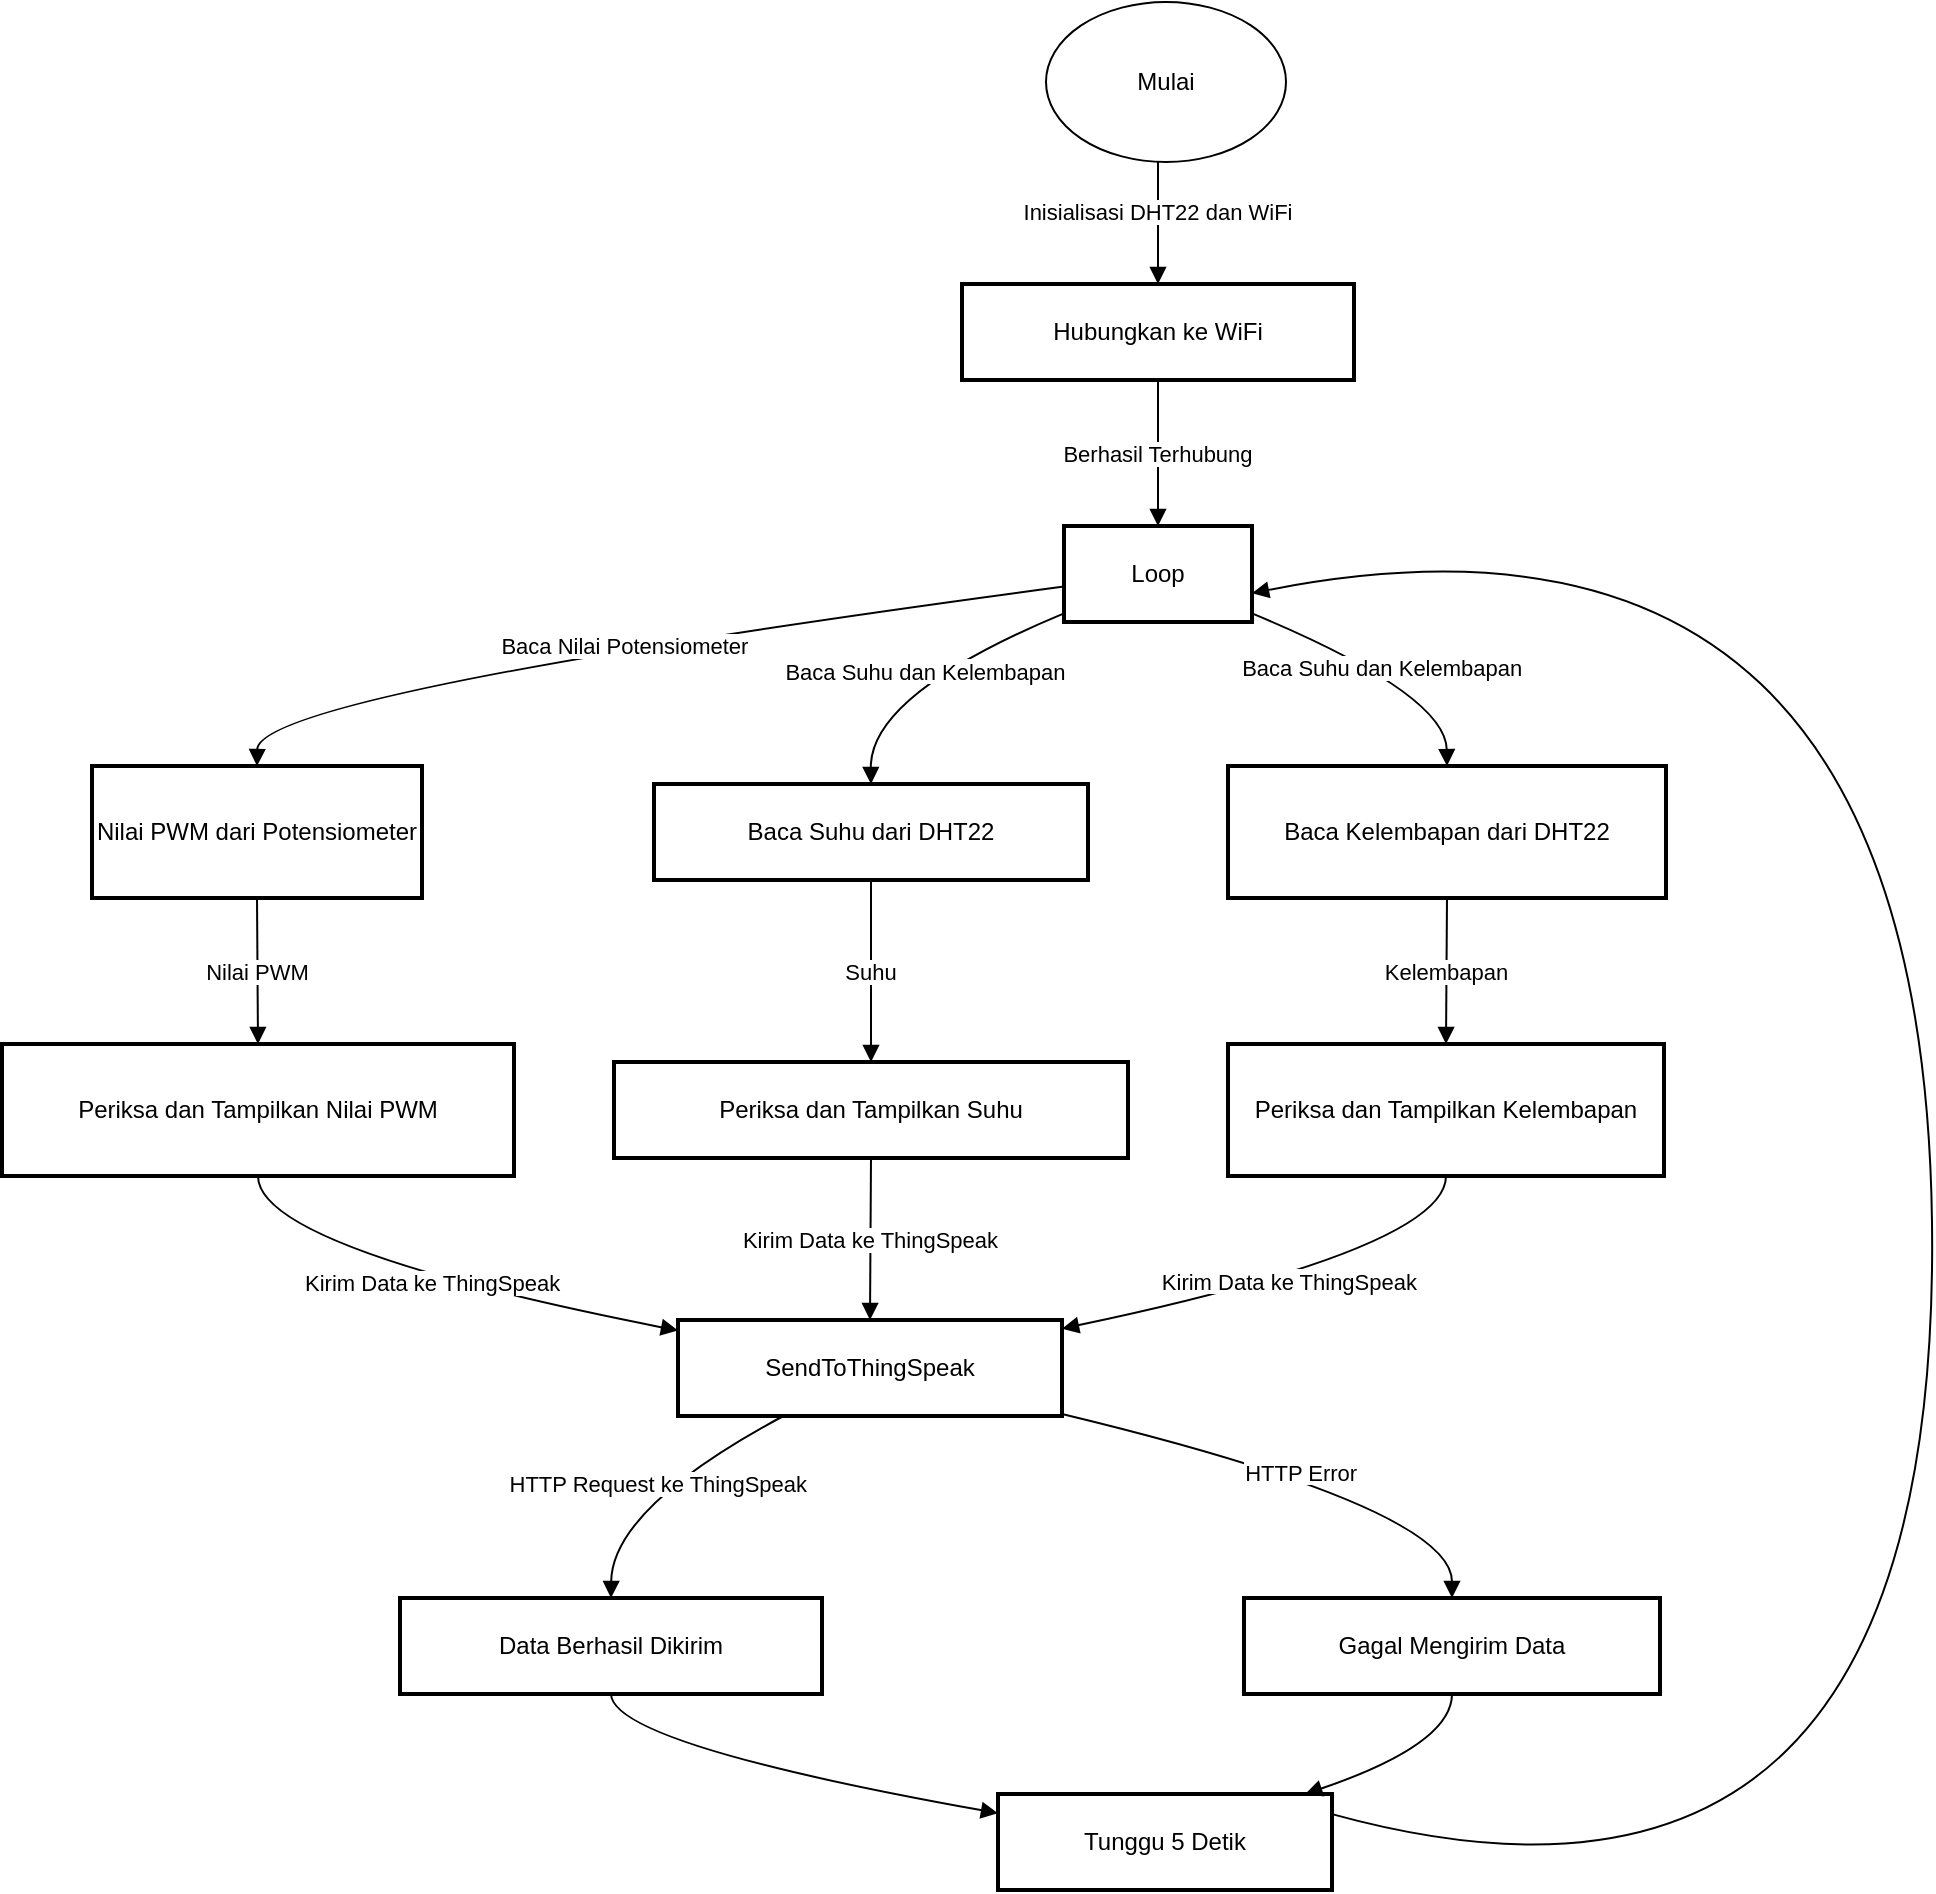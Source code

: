 <mxfile version="24.8.3">
  <diagram name="Page-1" id="6uHBdeOHLWCmVrJXcTNK">
    <mxGraphModel dx="1750" dy="870" grid="1" gridSize="10" guides="1" tooltips="1" connect="1" arrows="1" fold="1" page="1" pageScale="1" pageWidth="850" pageHeight="1100" math="0" shadow="0">
      <root>
        <mxCell id="0" />
        <mxCell id="1" parent="0" />
        <mxCell id="UMFaxZWtS9eFkiPG3K3e-2" value="Hubungkan ke WiFi" style="whiteSpace=wrap;strokeWidth=2;" vertex="1" parent="1">
          <mxGeometry x="500" y="141" width="196" height="48" as="geometry" />
        </mxCell>
        <mxCell id="UMFaxZWtS9eFkiPG3K3e-3" value="Loop" style="whiteSpace=wrap;strokeWidth=2;" vertex="1" parent="1">
          <mxGeometry x="551" y="262" width="94" height="48" as="geometry" />
        </mxCell>
        <mxCell id="UMFaxZWtS9eFkiPG3K3e-4" value="Nilai PWM dari Potensiometer" style="whiteSpace=wrap;strokeWidth=2;" vertex="1" parent="1">
          <mxGeometry x="65" y="382" width="165" height="66" as="geometry" />
        </mxCell>
        <mxCell id="UMFaxZWtS9eFkiPG3K3e-5" value="Baca Suhu dari DHT22" style="whiteSpace=wrap;strokeWidth=2;" vertex="1" parent="1">
          <mxGeometry x="346" y="391" width="217" height="48" as="geometry" />
        </mxCell>
        <mxCell id="UMFaxZWtS9eFkiPG3K3e-6" value="Baca Kelembapan dari DHT22" style="whiteSpace=wrap;strokeWidth=2;" vertex="1" parent="1">
          <mxGeometry x="633" y="382" width="219" height="66" as="geometry" />
        </mxCell>
        <mxCell id="UMFaxZWtS9eFkiPG3K3e-7" value="Periksa dan Tampilkan Nilai PWM" style="whiteSpace=wrap;strokeWidth=2;" vertex="1" parent="1">
          <mxGeometry x="20" y="521" width="256" height="66" as="geometry" />
        </mxCell>
        <mxCell id="UMFaxZWtS9eFkiPG3K3e-8" value="Periksa dan Tampilkan Suhu" style="whiteSpace=wrap;strokeWidth=2;" vertex="1" parent="1">
          <mxGeometry x="326" y="530" width="257" height="48" as="geometry" />
        </mxCell>
        <mxCell id="UMFaxZWtS9eFkiPG3K3e-9" value="Periksa dan Tampilkan Kelembapan" style="whiteSpace=wrap;strokeWidth=2;" vertex="1" parent="1">
          <mxGeometry x="633" y="521" width="218" height="66" as="geometry" />
        </mxCell>
        <mxCell id="UMFaxZWtS9eFkiPG3K3e-10" value="SendToThingSpeak" style="whiteSpace=wrap;strokeWidth=2;" vertex="1" parent="1">
          <mxGeometry x="358" y="659" width="192" height="48" as="geometry" />
        </mxCell>
        <mxCell id="UMFaxZWtS9eFkiPG3K3e-11" value="Data Berhasil Dikirim" style="whiteSpace=wrap;strokeWidth=2;" vertex="1" parent="1">
          <mxGeometry x="219" y="798" width="211" height="48" as="geometry" />
        </mxCell>
        <mxCell id="UMFaxZWtS9eFkiPG3K3e-12" value="Gagal Mengirim Data" style="whiteSpace=wrap;strokeWidth=2;" vertex="1" parent="1">
          <mxGeometry x="641" y="798" width="208" height="48" as="geometry" />
        </mxCell>
        <mxCell id="UMFaxZWtS9eFkiPG3K3e-13" value="Tunggu 5 Detik" style="whiteSpace=wrap;strokeWidth=2;" vertex="1" parent="1">
          <mxGeometry x="518" y="896" width="167" height="48" as="geometry" />
        </mxCell>
        <mxCell id="UMFaxZWtS9eFkiPG3K3e-14" value="Inisialisasi DHT22 dan WiFi" style="curved=1;startArrow=none;endArrow=block;exitX=0.5;exitY=1.01;entryX=0.5;entryY=0;rounded=0;" edge="1" parent="1" target="UMFaxZWtS9eFkiPG3K3e-2">
          <mxGeometry relative="1" as="geometry">
            <Array as="points" />
            <mxPoint x="598" y="68" as="sourcePoint" />
          </mxGeometry>
        </mxCell>
        <mxCell id="UMFaxZWtS9eFkiPG3K3e-15" value="Berhasil Terhubung" style="curved=1;startArrow=none;endArrow=block;exitX=0.5;exitY=1;entryX=0.5;entryY=-0.01;rounded=0;" edge="1" parent="1" source="UMFaxZWtS9eFkiPG3K3e-2" target="UMFaxZWtS9eFkiPG3K3e-3">
          <mxGeometry relative="1" as="geometry">
            <Array as="points" />
          </mxGeometry>
        </mxCell>
        <mxCell id="UMFaxZWtS9eFkiPG3K3e-16" value="Baca Nilai Potensiometer" style="curved=1;startArrow=none;endArrow=block;exitX=0;exitY=0.63;entryX=0.5;entryY=0.01;rounded=0;" edge="1" parent="1" source="UMFaxZWtS9eFkiPG3K3e-3" target="UMFaxZWtS9eFkiPG3K3e-4">
          <mxGeometry relative="1" as="geometry">
            <Array as="points">
              <mxPoint x="148" y="346" />
            </Array>
          </mxGeometry>
        </mxCell>
        <mxCell id="UMFaxZWtS9eFkiPG3K3e-17" value="Baca Suhu dan Kelembapan" style="curved=1;startArrow=none;endArrow=block;exitX=0;exitY=0.91;entryX=0.5;entryY=0;rounded=0;" edge="1" parent="1" source="UMFaxZWtS9eFkiPG3K3e-3" target="UMFaxZWtS9eFkiPG3K3e-5">
          <mxGeometry relative="1" as="geometry">
            <Array as="points">
              <mxPoint x="454" y="346" />
            </Array>
          </mxGeometry>
        </mxCell>
        <mxCell id="UMFaxZWtS9eFkiPG3K3e-18" value="Baca Suhu dan Kelembapan" style="curved=1;startArrow=none;endArrow=block;exitX=1;exitY=0.91;entryX=0.5;entryY=0.01;rounded=0;" edge="1" parent="1" source="UMFaxZWtS9eFkiPG3K3e-3" target="UMFaxZWtS9eFkiPG3K3e-6">
          <mxGeometry relative="1" as="geometry">
            <Array as="points">
              <mxPoint x="742" y="346" />
            </Array>
          </mxGeometry>
        </mxCell>
        <mxCell id="UMFaxZWtS9eFkiPG3K3e-19" value="Nilai PWM" style="curved=1;startArrow=none;endArrow=block;exitX=0.5;exitY=1.01;entryX=0.5;entryY=0;rounded=0;" edge="1" parent="1" source="UMFaxZWtS9eFkiPG3K3e-4" target="UMFaxZWtS9eFkiPG3K3e-7">
          <mxGeometry relative="1" as="geometry">
            <Array as="points" />
          </mxGeometry>
        </mxCell>
        <mxCell id="UMFaxZWtS9eFkiPG3K3e-20" value="Suhu" style="curved=1;startArrow=none;endArrow=block;exitX=0.5;exitY=1.01;entryX=0.5;entryY=-0.01;rounded=0;" edge="1" parent="1" source="UMFaxZWtS9eFkiPG3K3e-5" target="UMFaxZWtS9eFkiPG3K3e-8">
          <mxGeometry relative="1" as="geometry">
            <Array as="points" />
          </mxGeometry>
        </mxCell>
        <mxCell id="UMFaxZWtS9eFkiPG3K3e-21" value="Kelembapan" style="curved=1;startArrow=none;endArrow=block;exitX=0.5;exitY=1.01;entryX=0.5;entryY=0;rounded=0;" edge="1" parent="1" source="UMFaxZWtS9eFkiPG3K3e-6" target="UMFaxZWtS9eFkiPG3K3e-9">
          <mxGeometry relative="1" as="geometry">
            <Array as="points" />
          </mxGeometry>
        </mxCell>
        <mxCell id="UMFaxZWtS9eFkiPG3K3e-22" value="Kirim Data ke ThingSpeak" style="curved=1;startArrow=none;endArrow=block;exitX=0.5;exitY=1;entryX=0;entryY=0.11;rounded=0;" edge="1" parent="1" source="UMFaxZWtS9eFkiPG3K3e-7" target="UMFaxZWtS9eFkiPG3K3e-10">
          <mxGeometry relative="1" as="geometry">
            <Array as="points">
              <mxPoint x="148" y="623" />
            </Array>
          </mxGeometry>
        </mxCell>
        <mxCell id="UMFaxZWtS9eFkiPG3K3e-23" value="Kirim Data ke ThingSpeak" style="curved=1;startArrow=none;endArrow=block;exitX=0.5;exitY=1;entryX=0.5;entryY=0;rounded=0;" edge="1" parent="1" source="UMFaxZWtS9eFkiPG3K3e-8" target="UMFaxZWtS9eFkiPG3K3e-10">
          <mxGeometry relative="1" as="geometry">
            <Array as="points" />
          </mxGeometry>
        </mxCell>
        <mxCell id="UMFaxZWtS9eFkiPG3K3e-24" value="Kirim Data ke ThingSpeak" style="curved=1;startArrow=none;endArrow=block;exitX=0.5;exitY=1;entryX=1;entryY=0.09;rounded=0;" edge="1" parent="1" source="UMFaxZWtS9eFkiPG3K3e-9" target="UMFaxZWtS9eFkiPG3K3e-10">
          <mxGeometry relative="1" as="geometry">
            <Array as="points">
              <mxPoint x="742" y="623" />
            </Array>
          </mxGeometry>
        </mxCell>
        <mxCell id="UMFaxZWtS9eFkiPG3K3e-25" value="HTTP Request ke ThingSpeak" style="curved=1;startArrow=none;endArrow=block;exitX=0.27;exitY=1.01;entryX=0.5;entryY=-0.01;rounded=0;" edge="1" parent="1" source="UMFaxZWtS9eFkiPG3K3e-10" target="UMFaxZWtS9eFkiPG3K3e-11">
          <mxGeometry relative="1" as="geometry">
            <Array as="points">
              <mxPoint x="325" y="753" />
            </Array>
          </mxGeometry>
        </mxCell>
        <mxCell id="UMFaxZWtS9eFkiPG3K3e-26" value="HTTP Error" style="curved=1;startArrow=none;endArrow=block;exitX=1;exitY=0.98;entryX=0.5;entryY=-0.01;rounded=0;" edge="1" parent="1" source="UMFaxZWtS9eFkiPG3K3e-10" target="UMFaxZWtS9eFkiPG3K3e-12">
          <mxGeometry relative="1" as="geometry">
            <Array as="points">
              <mxPoint x="745" y="753" />
            </Array>
          </mxGeometry>
        </mxCell>
        <mxCell id="UMFaxZWtS9eFkiPG3K3e-27" value="" style="curved=1;startArrow=none;endArrow=block;exitX=0.5;exitY=1;entryX=0;entryY=0.2;rounded=0;" edge="1" parent="1" source="UMFaxZWtS9eFkiPG3K3e-11" target="UMFaxZWtS9eFkiPG3K3e-13">
          <mxGeometry relative="1" as="geometry">
            <Array as="points">
              <mxPoint x="325" y="871" />
            </Array>
          </mxGeometry>
        </mxCell>
        <mxCell id="UMFaxZWtS9eFkiPG3K3e-28" value="" style="curved=1;startArrow=none;endArrow=block;exitX=0.5;exitY=1;entryX=0.92;entryY=0;rounded=0;" edge="1" parent="1" source="UMFaxZWtS9eFkiPG3K3e-12" target="UMFaxZWtS9eFkiPG3K3e-13">
          <mxGeometry relative="1" as="geometry">
            <Array as="points">
              <mxPoint x="745" y="871" />
            </Array>
          </mxGeometry>
        </mxCell>
        <mxCell id="UMFaxZWtS9eFkiPG3K3e-29" value="" style="curved=1;startArrow=none;endArrow=block;exitX=1;exitY=0.21;entryX=1;entryY=0.7;rounded=0;" edge="1" parent="1" source="UMFaxZWtS9eFkiPG3K3e-13" target="UMFaxZWtS9eFkiPG3K3e-3">
          <mxGeometry relative="1" as="geometry">
            <Array as="points">
              <mxPoint x="990" y="990" />
              <mxPoint x="980" y="230" />
            </Array>
          </mxGeometry>
        </mxCell>
        <mxCell id="UMFaxZWtS9eFkiPG3K3e-30" value="Mulai" style="ellipse;whiteSpace=wrap;html=1;" vertex="1" parent="1">
          <mxGeometry x="542" width="120" height="80" as="geometry" />
        </mxCell>
      </root>
    </mxGraphModel>
  </diagram>
</mxfile>
